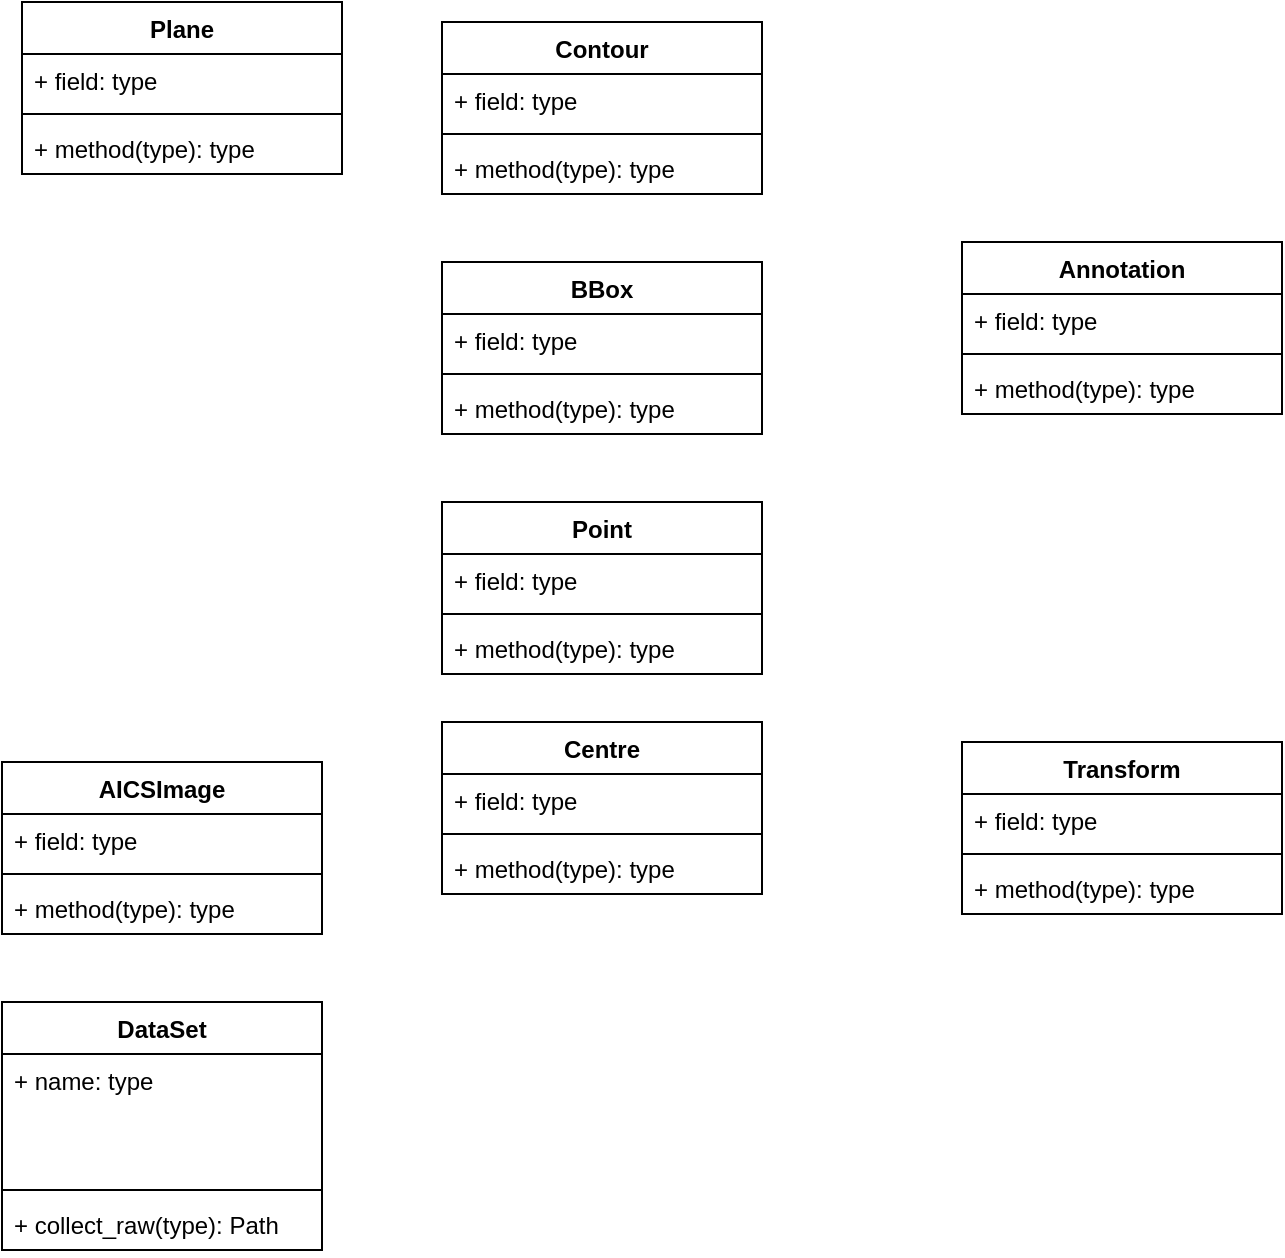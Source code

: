 <mxfile version="15.3.5" type="device"><diagram id="C5RBs43oDa-KdzZeNtuy" name="Page-1"><mxGraphModel dx="1106" dy="997" grid="1" gridSize="10" guides="1" tooltips="1" connect="1" arrows="1" fold="1" page="1" pageScale="1" pageWidth="827" pageHeight="1169" math="0" shadow="0"><root><mxCell id="WIyWlLk6GJQsqaUBKTNV-0"/><mxCell id="WIyWlLk6GJQsqaUBKTNV-1" parent="WIyWlLk6GJQsqaUBKTNV-0"/><mxCell id="7dWo55GqGghqbvrtU9zt-0" value="DataSet" style="swimlane;fontStyle=1;align=center;verticalAlign=top;childLayout=stackLayout;horizontal=1;startSize=26;horizontalStack=0;resizeParent=1;resizeParentMax=0;resizeLast=0;collapsible=1;marginBottom=0;" parent="WIyWlLk6GJQsqaUBKTNV-1" vertex="1"><mxGeometry x="80" y="570" width="160" height="124" as="geometry"/></mxCell><mxCell id="7dWo55GqGghqbvrtU9zt-1" value="+ name: type" style="text;strokeColor=none;fillColor=none;align=left;verticalAlign=top;spacingLeft=4;spacingRight=4;overflow=hidden;rotatable=0;points=[[0,0.5],[1,0.5]];portConstraint=eastwest;" parent="7dWo55GqGghqbvrtU9zt-0" vertex="1"><mxGeometry y="26" width="160" height="64" as="geometry"/></mxCell><mxCell id="7dWo55GqGghqbvrtU9zt-2" value="" style="line;strokeWidth=1;fillColor=none;align=left;verticalAlign=middle;spacingTop=-1;spacingLeft=3;spacingRight=3;rotatable=0;labelPosition=right;points=[];portConstraint=eastwest;" parent="7dWo55GqGghqbvrtU9zt-0" vertex="1"><mxGeometry y="90" width="160" height="8" as="geometry"/></mxCell><mxCell id="7dWo55GqGghqbvrtU9zt-3" value="+ collect_raw(type): Path" style="text;strokeColor=none;fillColor=none;align=left;verticalAlign=top;spacingLeft=4;spacingRight=4;overflow=hidden;rotatable=0;points=[[0,0.5],[1,0.5]];portConstraint=eastwest;" parent="7dWo55GqGghqbvrtU9zt-0" vertex="1"><mxGeometry y="98" width="160" height="26" as="geometry"/></mxCell><mxCell id="7dWo55GqGghqbvrtU9zt-5" value="AICSImage" style="swimlane;fontStyle=1;align=center;verticalAlign=top;childLayout=stackLayout;horizontal=1;startSize=26;horizontalStack=0;resizeParent=1;resizeParentMax=0;resizeLast=0;collapsible=1;marginBottom=0;" parent="WIyWlLk6GJQsqaUBKTNV-1" vertex="1"><mxGeometry x="80" y="450" width="160" height="86" as="geometry"/></mxCell><mxCell id="7dWo55GqGghqbvrtU9zt-6" value="+ field: type" style="text;strokeColor=none;fillColor=none;align=left;verticalAlign=top;spacingLeft=4;spacingRight=4;overflow=hidden;rotatable=0;points=[[0,0.5],[1,0.5]];portConstraint=eastwest;" parent="7dWo55GqGghqbvrtU9zt-5" vertex="1"><mxGeometry y="26" width="160" height="26" as="geometry"/></mxCell><mxCell id="7dWo55GqGghqbvrtU9zt-7" value="" style="line;strokeWidth=1;fillColor=none;align=left;verticalAlign=middle;spacingTop=-1;spacingLeft=3;spacingRight=3;rotatable=0;labelPosition=right;points=[];portConstraint=eastwest;" parent="7dWo55GqGghqbvrtU9zt-5" vertex="1"><mxGeometry y="52" width="160" height="8" as="geometry"/></mxCell><mxCell id="7dWo55GqGghqbvrtU9zt-8" value="+ method(type): type" style="text;strokeColor=none;fillColor=none;align=left;verticalAlign=top;spacingLeft=4;spacingRight=4;overflow=hidden;rotatable=0;points=[[0,0.5],[1,0.5]];portConstraint=eastwest;" parent="7dWo55GqGghqbvrtU9zt-5" vertex="1"><mxGeometry y="60" width="160" height="26" as="geometry"/></mxCell><mxCell id="7dWo55GqGghqbvrtU9zt-9" value="Plane" style="swimlane;fontStyle=1;align=center;verticalAlign=top;childLayout=stackLayout;horizontal=1;startSize=26;horizontalStack=0;resizeParent=1;resizeParentMax=0;resizeLast=0;collapsible=1;marginBottom=0;" parent="WIyWlLk6GJQsqaUBKTNV-1" vertex="1"><mxGeometry x="90" y="70" width="160" height="86" as="geometry"/></mxCell><mxCell id="7dWo55GqGghqbvrtU9zt-10" value="+ field: type" style="text;strokeColor=none;fillColor=none;align=left;verticalAlign=top;spacingLeft=4;spacingRight=4;overflow=hidden;rotatable=0;points=[[0,0.5],[1,0.5]];portConstraint=eastwest;" parent="7dWo55GqGghqbvrtU9zt-9" vertex="1"><mxGeometry y="26" width="160" height="26" as="geometry"/></mxCell><mxCell id="7dWo55GqGghqbvrtU9zt-11" value="" style="line;strokeWidth=1;fillColor=none;align=left;verticalAlign=middle;spacingTop=-1;spacingLeft=3;spacingRight=3;rotatable=0;labelPosition=right;points=[];portConstraint=eastwest;" parent="7dWo55GqGghqbvrtU9zt-9" vertex="1"><mxGeometry y="52" width="160" height="8" as="geometry"/></mxCell><mxCell id="7dWo55GqGghqbvrtU9zt-12" value="+ method(type): type" style="text;strokeColor=none;fillColor=none;align=left;verticalAlign=top;spacingLeft=4;spacingRight=4;overflow=hidden;rotatable=0;points=[[0,0.5],[1,0.5]];portConstraint=eastwest;" parent="7dWo55GqGghqbvrtU9zt-9" vertex="1"><mxGeometry y="60" width="160" height="26" as="geometry"/></mxCell><mxCell id="7dWo55GqGghqbvrtU9zt-13" value="Contour" style="swimlane;fontStyle=1;align=center;verticalAlign=top;childLayout=stackLayout;horizontal=1;startSize=26;horizontalStack=0;resizeParent=1;resizeParentMax=0;resizeLast=0;collapsible=1;marginBottom=0;" parent="WIyWlLk6GJQsqaUBKTNV-1" vertex="1"><mxGeometry x="300" y="80" width="160" height="86" as="geometry"/></mxCell><mxCell id="7dWo55GqGghqbvrtU9zt-14" value="+ field: type" style="text;strokeColor=none;fillColor=none;align=left;verticalAlign=top;spacingLeft=4;spacingRight=4;overflow=hidden;rotatable=0;points=[[0,0.5],[1,0.5]];portConstraint=eastwest;" parent="7dWo55GqGghqbvrtU9zt-13" vertex="1"><mxGeometry y="26" width="160" height="26" as="geometry"/></mxCell><mxCell id="7dWo55GqGghqbvrtU9zt-15" value="" style="line;strokeWidth=1;fillColor=none;align=left;verticalAlign=middle;spacingTop=-1;spacingLeft=3;spacingRight=3;rotatable=0;labelPosition=right;points=[];portConstraint=eastwest;" parent="7dWo55GqGghqbvrtU9zt-13" vertex="1"><mxGeometry y="52" width="160" height="8" as="geometry"/></mxCell><mxCell id="7dWo55GqGghqbvrtU9zt-16" value="+ method(type): type" style="text;strokeColor=none;fillColor=none;align=left;verticalAlign=top;spacingLeft=4;spacingRight=4;overflow=hidden;rotatable=0;points=[[0,0.5],[1,0.5]];portConstraint=eastwest;" parent="7dWo55GqGghqbvrtU9zt-13" vertex="1"><mxGeometry y="60" width="160" height="26" as="geometry"/></mxCell><mxCell id="7dWo55GqGghqbvrtU9zt-21" value="Centre" style="swimlane;fontStyle=1;align=center;verticalAlign=top;childLayout=stackLayout;horizontal=1;startSize=26;horizontalStack=0;resizeParent=1;resizeParentMax=0;resizeLast=0;collapsible=1;marginBottom=0;" parent="WIyWlLk6GJQsqaUBKTNV-1" vertex="1"><mxGeometry x="300" y="430" width="160" height="86" as="geometry"/></mxCell><mxCell id="7dWo55GqGghqbvrtU9zt-22" value="+ field: type" style="text;strokeColor=none;fillColor=none;align=left;verticalAlign=top;spacingLeft=4;spacingRight=4;overflow=hidden;rotatable=0;points=[[0,0.5],[1,0.5]];portConstraint=eastwest;" parent="7dWo55GqGghqbvrtU9zt-21" vertex="1"><mxGeometry y="26" width="160" height="26" as="geometry"/></mxCell><mxCell id="7dWo55GqGghqbvrtU9zt-23" value="" style="line;strokeWidth=1;fillColor=none;align=left;verticalAlign=middle;spacingTop=-1;spacingLeft=3;spacingRight=3;rotatable=0;labelPosition=right;points=[];portConstraint=eastwest;" parent="7dWo55GqGghqbvrtU9zt-21" vertex="1"><mxGeometry y="52" width="160" height="8" as="geometry"/></mxCell><mxCell id="7dWo55GqGghqbvrtU9zt-24" value="+ method(type): type" style="text;strokeColor=none;fillColor=none;align=left;verticalAlign=top;spacingLeft=4;spacingRight=4;overflow=hidden;rotatable=0;points=[[0,0.5],[1,0.5]];portConstraint=eastwest;" parent="7dWo55GqGghqbvrtU9zt-21" vertex="1"><mxGeometry y="60" width="160" height="26" as="geometry"/></mxCell><mxCell id="7dWo55GqGghqbvrtU9zt-26" value="BBox" style="swimlane;fontStyle=1;align=center;verticalAlign=top;childLayout=stackLayout;horizontal=1;startSize=26;horizontalStack=0;resizeParent=1;resizeParentMax=0;resizeLast=0;collapsible=1;marginBottom=0;" parent="WIyWlLk6GJQsqaUBKTNV-1" vertex="1"><mxGeometry x="300" y="200" width="160" height="86" as="geometry"/></mxCell><mxCell id="7dWo55GqGghqbvrtU9zt-27" value="+ field: type" style="text;strokeColor=none;fillColor=none;align=left;verticalAlign=top;spacingLeft=4;spacingRight=4;overflow=hidden;rotatable=0;points=[[0,0.5],[1,0.5]];portConstraint=eastwest;" parent="7dWo55GqGghqbvrtU9zt-26" vertex="1"><mxGeometry y="26" width="160" height="26" as="geometry"/></mxCell><mxCell id="7dWo55GqGghqbvrtU9zt-28" value="" style="line;strokeWidth=1;fillColor=none;align=left;verticalAlign=middle;spacingTop=-1;spacingLeft=3;spacingRight=3;rotatable=0;labelPosition=right;points=[];portConstraint=eastwest;" parent="7dWo55GqGghqbvrtU9zt-26" vertex="1"><mxGeometry y="52" width="160" height="8" as="geometry"/></mxCell><mxCell id="7dWo55GqGghqbvrtU9zt-29" value="+ method(type): type" style="text;strokeColor=none;fillColor=none;align=left;verticalAlign=top;spacingLeft=4;spacingRight=4;overflow=hidden;rotatable=0;points=[[0,0.5],[1,0.5]];portConstraint=eastwest;" parent="7dWo55GqGghqbvrtU9zt-26" vertex="1"><mxGeometry y="60" width="160" height="26" as="geometry"/></mxCell><mxCell id="7dWo55GqGghqbvrtU9zt-30" value="Point" style="swimlane;fontStyle=1;align=center;verticalAlign=top;childLayout=stackLayout;horizontal=1;startSize=26;horizontalStack=0;resizeParent=1;resizeParentMax=0;resizeLast=0;collapsible=1;marginBottom=0;" parent="WIyWlLk6GJQsqaUBKTNV-1" vertex="1"><mxGeometry x="300" y="320" width="160" height="86" as="geometry"/></mxCell><mxCell id="7dWo55GqGghqbvrtU9zt-31" value="+ field: type" style="text;strokeColor=none;fillColor=none;align=left;verticalAlign=top;spacingLeft=4;spacingRight=4;overflow=hidden;rotatable=0;points=[[0,0.5],[1,0.5]];portConstraint=eastwest;" parent="7dWo55GqGghqbvrtU9zt-30" vertex="1"><mxGeometry y="26" width="160" height="26" as="geometry"/></mxCell><mxCell id="7dWo55GqGghqbvrtU9zt-32" value="" style="line;strokeWidth=1;fillColor=none;align=left;verticalAlign=middle;spacingTop=-1;spacingLeft=3;spacingRight=3;rotatable=0;labelPosition=right;points=[];portConstraint=eastwest;" parent="7dWo55GqGghqbvrtU9zt-30" vertex="1"><mxGeometry y="52" width="160" height="8" as="geometry"/></mxCell><mxCell id="7dWo55GqGghqbvrtU9zt-33" value="+ method(type): type" style="text;strokeColor=none;fillColor=none;align=left;verticalAlign=top;spacingLeft=4;spacingRight=4;overflow=hidden;rotatable=0;points=[[0,0.5],[1,0.5]];portConstraint=eastwest;" parent="7dWo55GqGghqbvrtU9zt-30" vertex="1"><mxGeometry y="60" width="160" height="26" as="geometry"/></mxCell><mxCell id="7dWo55GqGghqbvrtU9zt-38" value="Transform" style="swimlane;fontStyle=1;align=center;verticalAlign=top;childLayout=stackLayout;horizontal=1;startSize=26;horizontalStack=0;resizeParent=1;resizeParentMax=0;resizeLast=0;collapsible=1;marginBottom=0;" parent="WIyWlLk6GJQsqaUBKTNV-1" vertex="1"><mxGeometry x="560" y="440" width="160" height="86" as="geometry"/></mxCell><mxCell id="7dWo55GqGghqbvrtU9zt-39" value="+ field: type" style="text;strokeColor=none;fillColor=none;align=left;verticalAlign=top;spacingLeft=4;spacingRight=4;overflow=hidden;rotatable=0;points=[[0,0.5],[1,0.5]];portConstraint=eastwest;" parent="7dWo55GqGghqbvrtU9zt-38" vertex="1"><mxGeometry y="26" width="160" height="26" as="geometry"/></mxCell><mxCell id="7dWo55GqGghqbvrtU9zt-40" value="" style="line;strokeWidth=1;fillColor=none;align=left;verticalAlign=middle;spacingTop=-1;spacingLeft=3;spacingRight=3;rotatable=0;labelPosition=right;points=[];portConstraint=eastwest;" parent="7dWo55GqGghqbvrtU9zt-38" vertex="1"><mxGeometry y="52" width="160" height="8" as="geometry"/></mxCell><mxCell id="7dWo55GqGghqbvrtU9zt-41" value="+ method(type): type" style="text;strokeColor=none;fillColor=none;align=left;verticalAlign=top;spacingLeft=4;spacingRight=4;overflow=hidden;rotatable=0;points=[[0,0.5],[1,0.5]];portConstraint=eastwest;" parent="7dWo55GqGghqbvrtU9zt-38" vertex="1"><mxGeometry y="60" width="160" height="26" as="geometry"/></mxCell><mxCell id="7dWo55GqGghqbvrtU9zt-42" value="Annotation" style="swimlane;fontStyle=1;align=center;verticalAlign=top;childLayout=stackLayout;horizontal=1;startSize=26;horizontalStack=0;resizeParent=1;resizeParentMax=0;resizeLast=0;collapsible=1;marginBottom=0;" parent="WIyWlLk6GJQsqaUBKTNV-1" vertex="1"><mxGeometry x="560" y="190" width="160" height="86" as="geometry"/></mxCell><mxCell id="7dWo55GqGghqbvrtU9zt-43" value="+ field: type" style="text;strokeColor=none;fillColor=none;align=left;verticalAlign=top;spacingLeft=4;spacingRight=4;overflow=hidden;rotatable=0;points=[[0,0.5],[1,0.5]];portConstraint=eastwest;" parent="7dWo55GqGghqbvrtU9zt-42" vertex="1"><mxGeometry y="26" width="160" height="26" as="geometry"/></mxCell><mxCell id="7dWo55GqGghqbvrtU9zt-44" value="" style="line;strokeWidth=1;fillColor=none;align=left;verticalAlign=middle;spacingTop=-1;spacingLeft=3;spacingRight=3;rotatable=0;labelPosition=right;points=[];portConstraint=eastwest;" parent="7dWo55GqGghqbvrtU9zt-42" vertex="1"><mxGeometry y="52" width="160" height="8" as="geometry"/></mxCell><mxCell id="7dWo55GqGghqbvrtU9zt-45" value="+ method(type): type" style="text;strokeColor=none;fillColor=none;align=left;verticalAlign=top;spacingLeft=4;spacingRight=4;overflow=hidden;rotatable=0;points=[[0,0.5],[1,0.5]];portConstraint=eastwest;" parent="7dWo55GqGghqbvrtU9zt-42" vertex="1"><mxGeometry y="60" width="160" height="26" as="geometry"/></mxCell></root></mxGraphModel></diagram></mxfile>